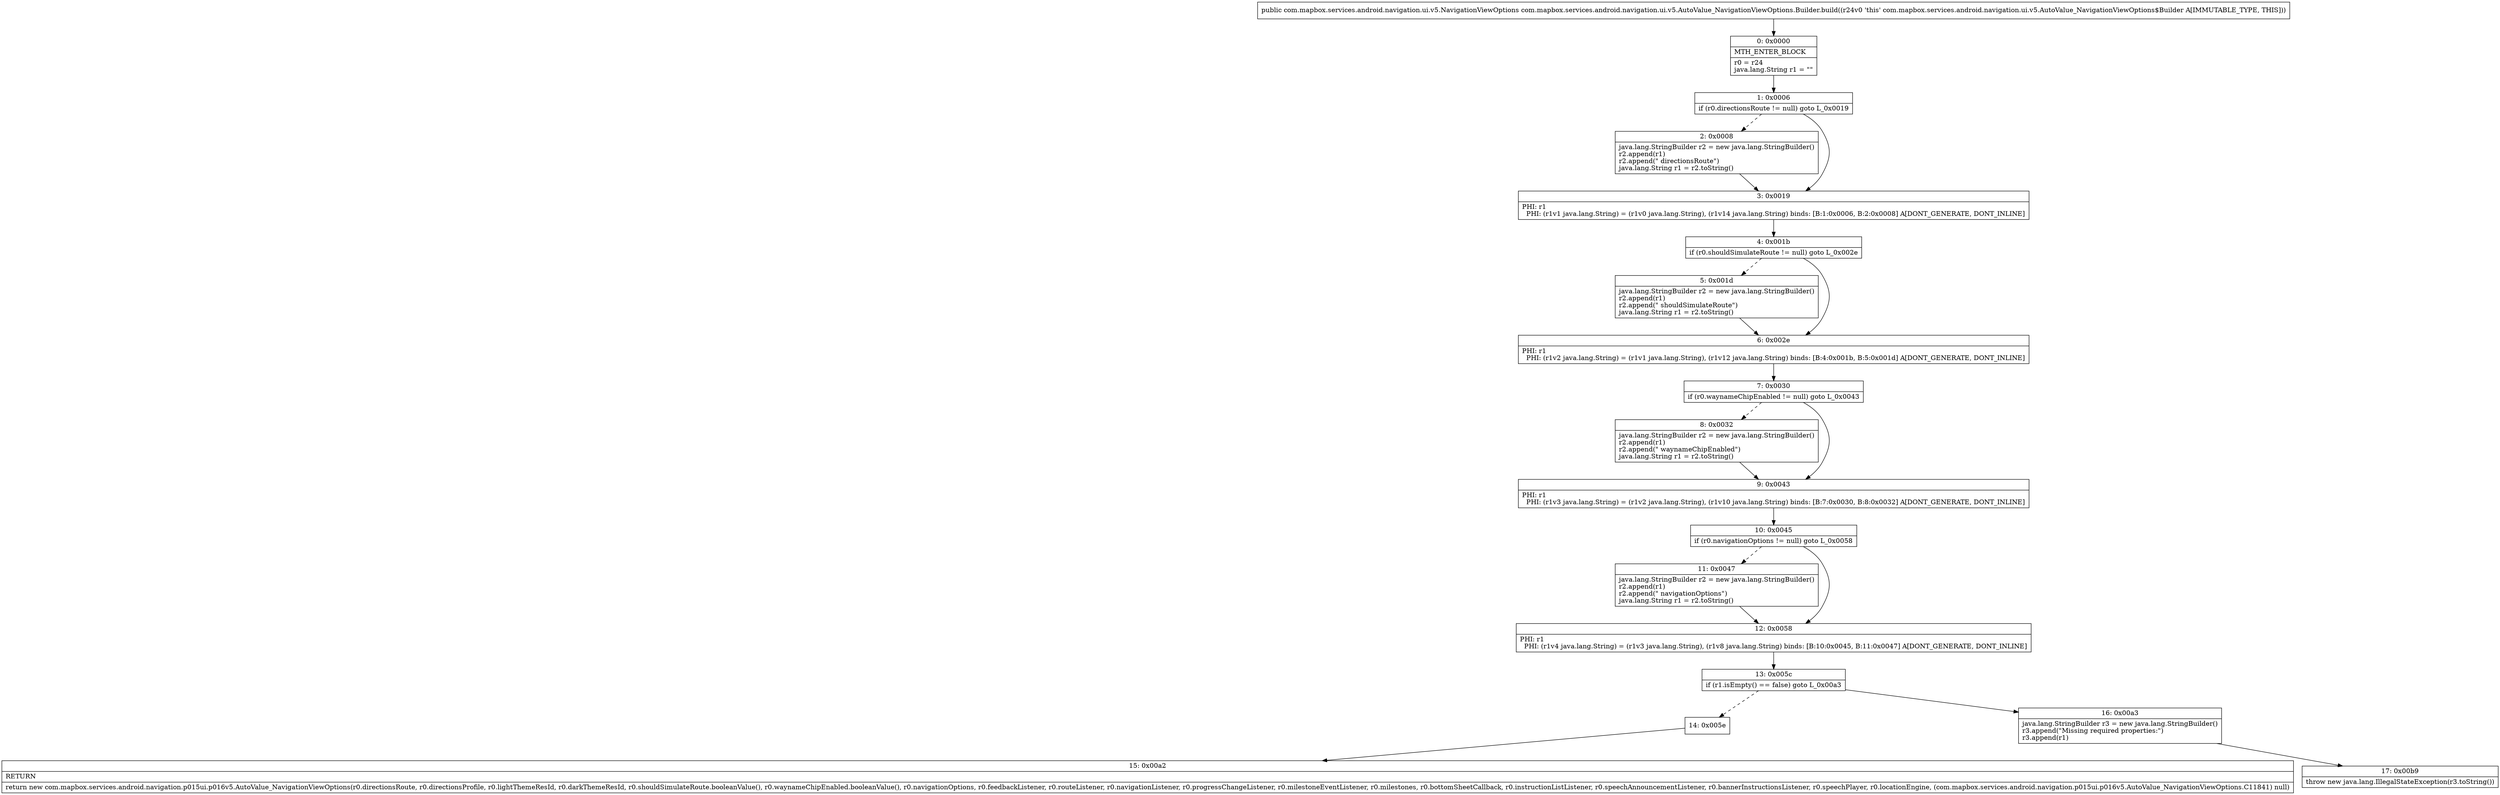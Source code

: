 digraph "CFG forcom.mapbox.services.android.navigation.ui.v5.AutoValue_NavigationViewOptions.Builder.build()Lcom\/mapbox\/services\/android\/navigation\/ui\/v5\/NavigationViewOptions;" {
Node_0 [shape=record,label="{0\:\ 0x0000|MTH_ENTER_BLOCK\l|r0 = r24\ljava.lang.String r1 = \"\"\l}"];
Node_1 [shape=record,label="{1\:\ 0x0006|if (r0.directionsRoute != null) goto L_0x0019\l}"];
Node_2 [shape=record,label="{2\:\ 0x0008|java.lang.StringBuilder r2 = new java.lang.StringBuilder()\lr2.append(r1)\lr2.append(\" directionsRoute\")\ljava.lang.String r1 = r2.toString()\l}"];
Node_3 [shape=record,label="{3\:\ 0x0019|PHI: r1 \l  PHI: (r1v1 java.lang.String) = (r1v0 java.lang.String), (r1v14 java.lang.String) binds: [B:1:0x0006, B:2:0x0008] A[DONT_GENERATE, DONT_INLINE]\l}"];
Node_4 [shape=record,label="{4\:\ 0x001b|if (r0.shouldSimulateRoute != null) goto L_0x002e\l}"];
Node_5 [shape=record,label="{5\:\ 0x001d|java.lang.StringBuilder r2 = new java.lang.StringBuilder()\lr2.append(r1)\lr2.append(\" shouldSimulateRoute\")\ljava.lang.String r1 = r2.toString()\l}"];
Node_6 [shape=record,label="{6\:\ 0x002e|PHI: r1 \l  PHI: (r1v2 java.lang.String) = (r1v1 java.lang.String), (r1v12 java.lang.String) binds: [B:4:0x001b, B:5:0x001d] A[DONT_GENERATE, DONT_INLINE]\l}"];
Node_7 [shape=record,label="{7\:\ 0x0030|if (r0.waynameChipEnabled != null) goto L_0x0043\l}"];
Node_8 [shape=record,label="{8\:\ 0x0032|java.lang.StringBuilder r2 = new java.lang.StringBuilder()\lr2.append(r1)\lr2.append(\" waynameChipEnabled\")\ljava.lang.String r1 = r2.toString()\l}"];
Node_9 [shape=record,label="{9\:\ 0x0043|PHI: r1 \l  PHI: (r1v3 java.lang.String) = (r1v2 java.lang.String), (r1v10 java.lang.String) binds: [B:7:0x0030, B:8:0x0032] A[DONT_GENERATE, DONT_INLINE]\l}"];
Node_10 [shape=record,label="{10\:\ 0x0045|if (r0.navigationOptions != null) goto L_0x0058\l}"];
Node_11 [shape=record,label="{11\:\ 0x0047|java.lang.StringBuilder r2 = new java.lang.StringBuilder()\lr2.append(r1)\lr2.append(\" navigationOptions\")\ljava.lang.String r1 = r2.toString()\l}"];
Node_12 [shape=record,label="{12\:\ 0x0058|PHI: r1 \l  PHI: (r1v4 java.lang.String) = (r1v3 java.lang.String), (r1v8 java.lang.String) binds: [B:10:0x0045, B:11:0x0047] A[DONT_GENERATE, DONT_INLINE]\l}"];
Node_13 [shape=record,label="{13\:\ 0x005c|if (r1.isEmpty() == false) goto L_0x00a3\l}"];
Node_14 [shape=record,label="{14\:\ 0x005e}"];
Node_15 [shape=record,label="{15\:\ 0x00a2|RETURN\l|return new com.mapbox.services.android.navigation.p015ui.p016v5.AutoValue_NavigationViewOptions(r0.directionsRoute, r0.directionsProfile, r0.lightThemeResId, r0.darkThemeResId, r0.shouldSimulateRoute.booleanValue(), r0.waynameChipEnabled.booleanValue(), r0.navigationOptions, r0.feedbackListener, r0.routeListener, r0.navigationListener, r0.progressChangeListener, r0.milestoneEventListener, r0.milestones, r0.bottomSheetCallback, r0.instructionListListener, r0.speechAnnouncementListener, r0.bannerInstructionsListener, r0.speechPlayer, r0.locationEngine, (com.mapbox.services.android.navigation.p015ui.p016v5.AutoValue_NavigationViewOptions.C11841) null)\l}"];
Node_16 [shape=record,label="{16\:\ 0x00a3|java.lang.StringBuilder r3 = new java.lang.StringBuilder()\lr3.append(\"Missing required properties:\")\lr3.append(r1)\l}"];
Node_17 [shape=record,label="{17\:\ 0x00b9|throw new java.lang.IllegalStateException(r3.toString())\l}"];
MethodNode[shape=record,label="{public com.mapbox.services.android.navigation.ui.v5.NavigationViewOptions com.mapbox.services.android.navigation.ui.v5.AutoValue_NavigationViewOptions.Builder.build((r24v0 'this' com.mapbox.services.android.navigation.ui.v5.AutoValue_NavigationViewOptions$Builder A[IMMUTABLE_TYPE, THIS])) }"];
MethodNode -> Node_0;
Node_0 -> Node_1;
Node_1 -> Node_2[style=dashed];
Node_1 -> Node_3;
Node_2 -> Node_3;
Node_3 -> Node_4;
Node_4 -> Node_5[style=dashed];
Node_4 -> Node_6;
Node_5 -> Node_6;
Node_6 -> Node_7;
Node_7 -> Node_8[style=dashed];
Node_7 -> Node_9;
Node_8 -> Node_9;
Node_9 -> Node_10;
Node_10 -> Node_11[style=dashed];
Node_10 -> Node_12;
Node_11 -> Node_12;
Node_12 -> Node_13;
Node_13 -> Node_14[style=dashed];
Node_13 -> Node_16;
Node_14 -> Node_15;
Node_16 -> Node_17;
}

